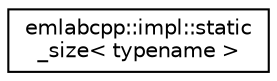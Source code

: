 digraph "Graphical Class Hierarchy"
{
 // LATEX_PDF_SIZE
  edge [fontname="Helvetica",fontsize="10",labelfontname="Helvetica",labelfontsize="10"];
  node [fontname="Helvetica",fontsize="10",shape=record];
  rankdir="LR";
  Node0 [label="emlabcpp::impl::static\l_size\< typename \>",height=0.2,width=0.4,color="black", fillcolor="white", style="filled",URL="$structemlabcpp_1_1impl_1_1static__size.html",tooltip=" "];
}
